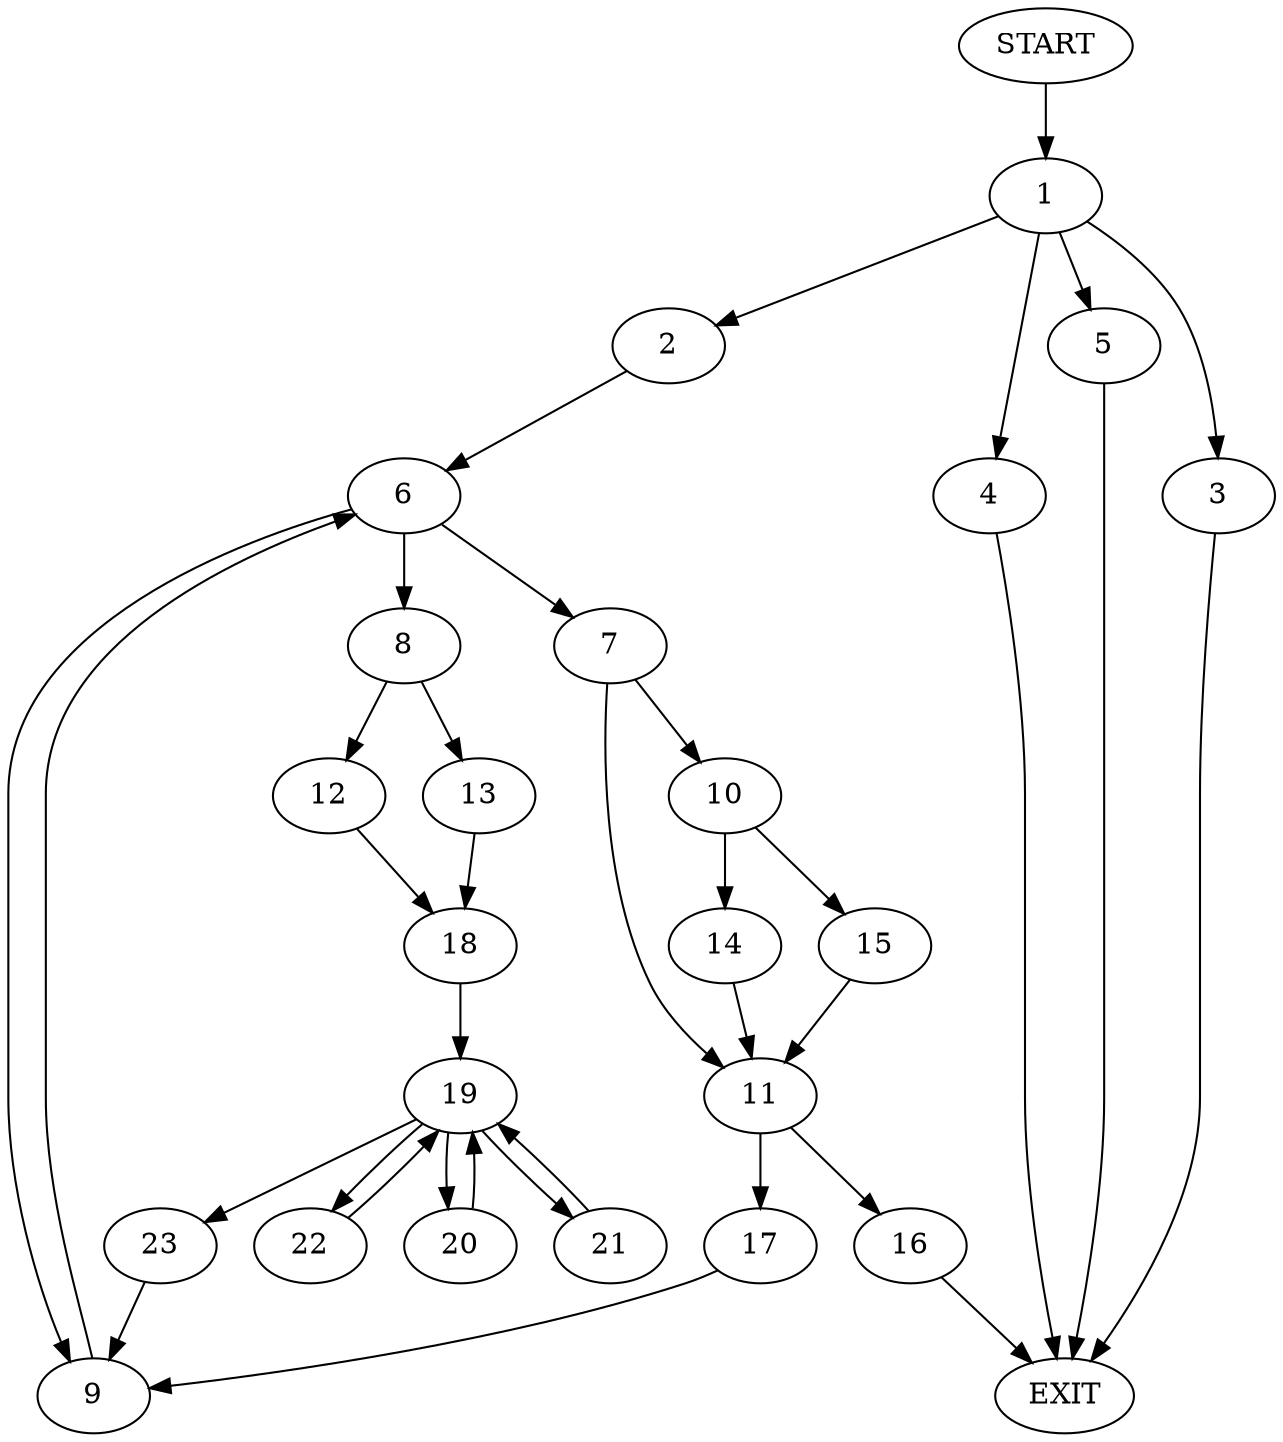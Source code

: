 digraph {
0 [label="START"]
24 [label="EXIT"]
0 -> 1
1 -> 2
1 -> 3
1 -> 4
1 -> 5
3 -> 24
5 -> 24
4 -> 24
2 -> 6
6 -> 7
6 -> 8
6 -> 9
9 -> 6
7 -> 10
7 -> 11
8 -> 12
8 -> 13
10 -> 14
10 -> 15
11 -> 16
11 -> 17
15 -> 11
14 -> 11
17 -> 9
16 -> 24
13 -> 18
12 -> 18
18 -> 19
19 -> 20
19 -> 21
19 -> 22
19 -> 23
20 -> 19
23 -> 9
21 -> 19
22 -> 19
}
